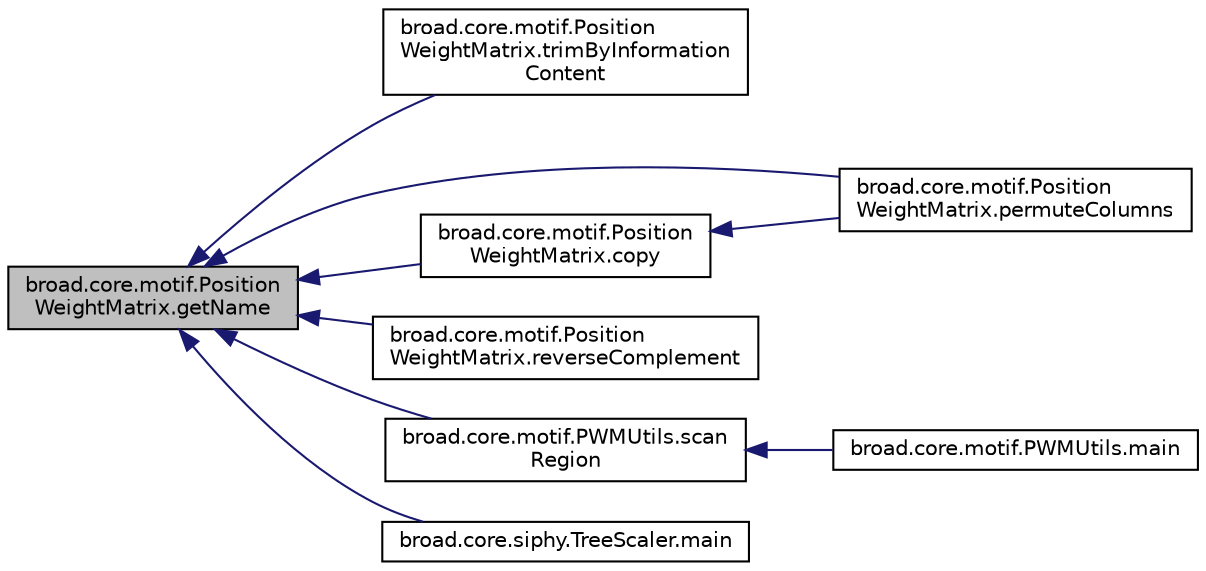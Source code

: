 digraph "broad.core.motif.PositionWeightMatrix.getName"
{
  edge [fontname="Helvetica",fontsize="10",labelfontname="Helvetica",labelfontsize="10"];
  node [fontname="Helvetica",fontsize="10",shape=record];
  rankdir="LR";
  Node1 [label="broad.core.motif.Position\lWeightMatrix.getName",height=0.2,width=0.4,color="black", fillcolor="grey75", style="filled" fontcolor="black"];
  Node1 -> Node2 [dir="back",color="midnightblue",fontsize="10",style="solid",fontname="Helvetica"];
  Node2 [label="broad.core.motif.Position\lWeightMatrix.trimByInformation\lContent",height=0.2,width=0.4,color="black", fillcolor="white", style="filled",URL="$classbroad_1_1core_1_1motif_1_1_position_weight_matrix.html#aea292a2e74d006a0002b626ebc6c8732"];
  Node1 -> Node3 [dir="back",color="midnightblue",fontsize="10",style="solid",fontname="Helvetica"];
  Node3 [label="broad.core.motif.Position\lWeightMatrix.permuteColumns",height=0.2,width=0.4,color="black", fillcolor="white", style="filled",URL="$classbroad_1_1core_1_1motif_1_1_position_weight_matrix.html#a519dd909700982492e6996c840263157"];
  Node1 -> Node4 [dir="back",color="midnightblue",fontsize="10",style="solid",fontname="Helvetica"];
  Node4 [label="broad.core.motif.Position\lWeightMatrix.copy",height=0.2,width=0.4,color="black", fillcolor="white", style="filled",URL="$classbroad_1_1core_1_1motif_1_1_position_weight_matrix.html#a1793deced98122752214cacdfef0a1d4"];
  Node4 -> Node3 [dir="back",color="midnightblue",fontsize="10",style="solid",fontname="Helvetica"];
  Node1 -> Node5 [dir="back",color="midnightblue",fontsize="10",style="solid",fontname="Helvetica"];
  Node5 [label="broad.core.motif.Position\lWeightMatrix.reverseComplement",height=0.2,width=0.4,color="black", fillcolor="white", style="filled",URL="$classbroad_1_1core_1_1motif_1_1_position_weight_matrix.html#a094eef930d034e04706e1a9326355d5a"];
  Node1 -> Node6 [dir="back",color="midnightblue",fontsize="10",style="solid",fontname="Helvetica"];
  Node6 [label="broad.core.motif.PWMUtils.scan\lRegion",height=0.2,width=0.4,color="black", fillcolor="white", style="filled",URL="$classbroad_1_1core_1_1motif_1_1_p_w_m_utils.html#a901bd6475f321d8416ddbf47d03d32b4"];
  Node6 -> Node7 [dir="back",color="midnightblue",fontsize="10",style="solid",fontname="Helvetica"];
  Node7 [label="broad.core.motif.PWMUtils.main",height=0.2,width=0.4,color="black", fillcolor="white", style="filled",URL="$classbroad_1_1core_1_1motif_1_1_p_w_m_utils.html#a17646e545879c7d2061fbc4cad0bf834"];
  Node1 -> Node8 [dir="back",color="midnightblue",fontsize="10",style="solid",fontname="Helvetica"];
  Node8 [label="broad.core.siphy.TreeScaler.main",height=0.2,width=0.4,color="black", fillcolor="white", style="filled",URL="$classbroad_1_1core_1_1siphy_1_1_tree_scaler.html#a036762852612940632c8cbaa824157be"];
}
